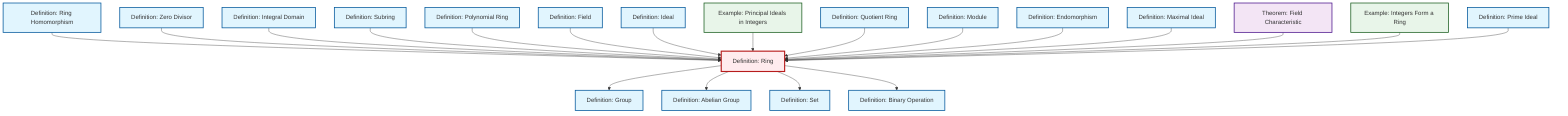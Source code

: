graph TD
    classDef definition fill:#e1f5fe,stroke:#01579b,stroke-width:2px
    classDef theorem fill:#f3e5f5,stroke:#4a148c,stroke-width:2px
    classDef axiom fill:#fff3e0,stroke:#e65100,stroke-width:2px
    classDef example fill:#e8f5e9,stroke:#1b5e20,stroke-width:2px
    classDef current fill:#ffebee,stroke:#b71c1c,stroke-width:3px
    ex-integers-ring["Example: Integers Form a Ring"]:::example
    def-polynomial-ring["Definition: Polynomial Ring"]:::definition
    def-set["Definition: Set"]:::definition
    def-zero-divisor["Definition: Zero Divisor"]:::definition
    def-ring["Definition: Ring"]:::definition
    def-group["Definition: Group"]:::definition
    def-endomorphism["Definition: Endomorphism"]:::definition
    def-ring-homomorphism["Definition: Ring Homomorphism"]:::definition
    def-module["Definition: Module"]:::definition
    def-prime-ideal["Definition: Prime Ideal"]:::definition
    def-integral-domain["Definition: Integral Domain"]:::definition
    thm-field-characteristic["Theorem: Field Characteristic"]:::theorem
    def-maximal-ideal["Definition: Maximal Ideal"]:::definition
    ex-principal-ideal["Example: Principal Ideals in Integers"]:::example
    def-field["Definition: Field"]:::definition
    def-subring["Definition: Subring"]:::definition
    def-abelian-group["Definition: Abelian Group"]:::definition
    def-quotient-ring["Definition: Quotient Ring"]:::definition
    def-ideal["Definition: Ideal"]:::definition
    def-binary-operation["Definition: Binary Operation"]:::definition
    def-ring-homomorphism --> def-ring
    def-zero-divisor --> def-ring
    def-ring --> def-group
    def-integral-domain --> def-ring
    def-ring --> def-abelian-group
    def-subring --> def-ring
    def-polynomial-ring --> def-ring
    def-field --> def-ring
    def-ideal --> def-ring
    ex-principal-ideal --> def-ring
    def-quotient-ring --> def-ring
    def-module --> def-ring
    def-ring --> def-set
    def-endomorphism --> def-ring
    def-maximal-ideal --> def-ring
    def-ring --> def-binary-operation
    thm-field-characteristic --> def-ring
    ex-integers-ring --> def-ring
    def-prime-ideal --> def-ring
    class def-ring current